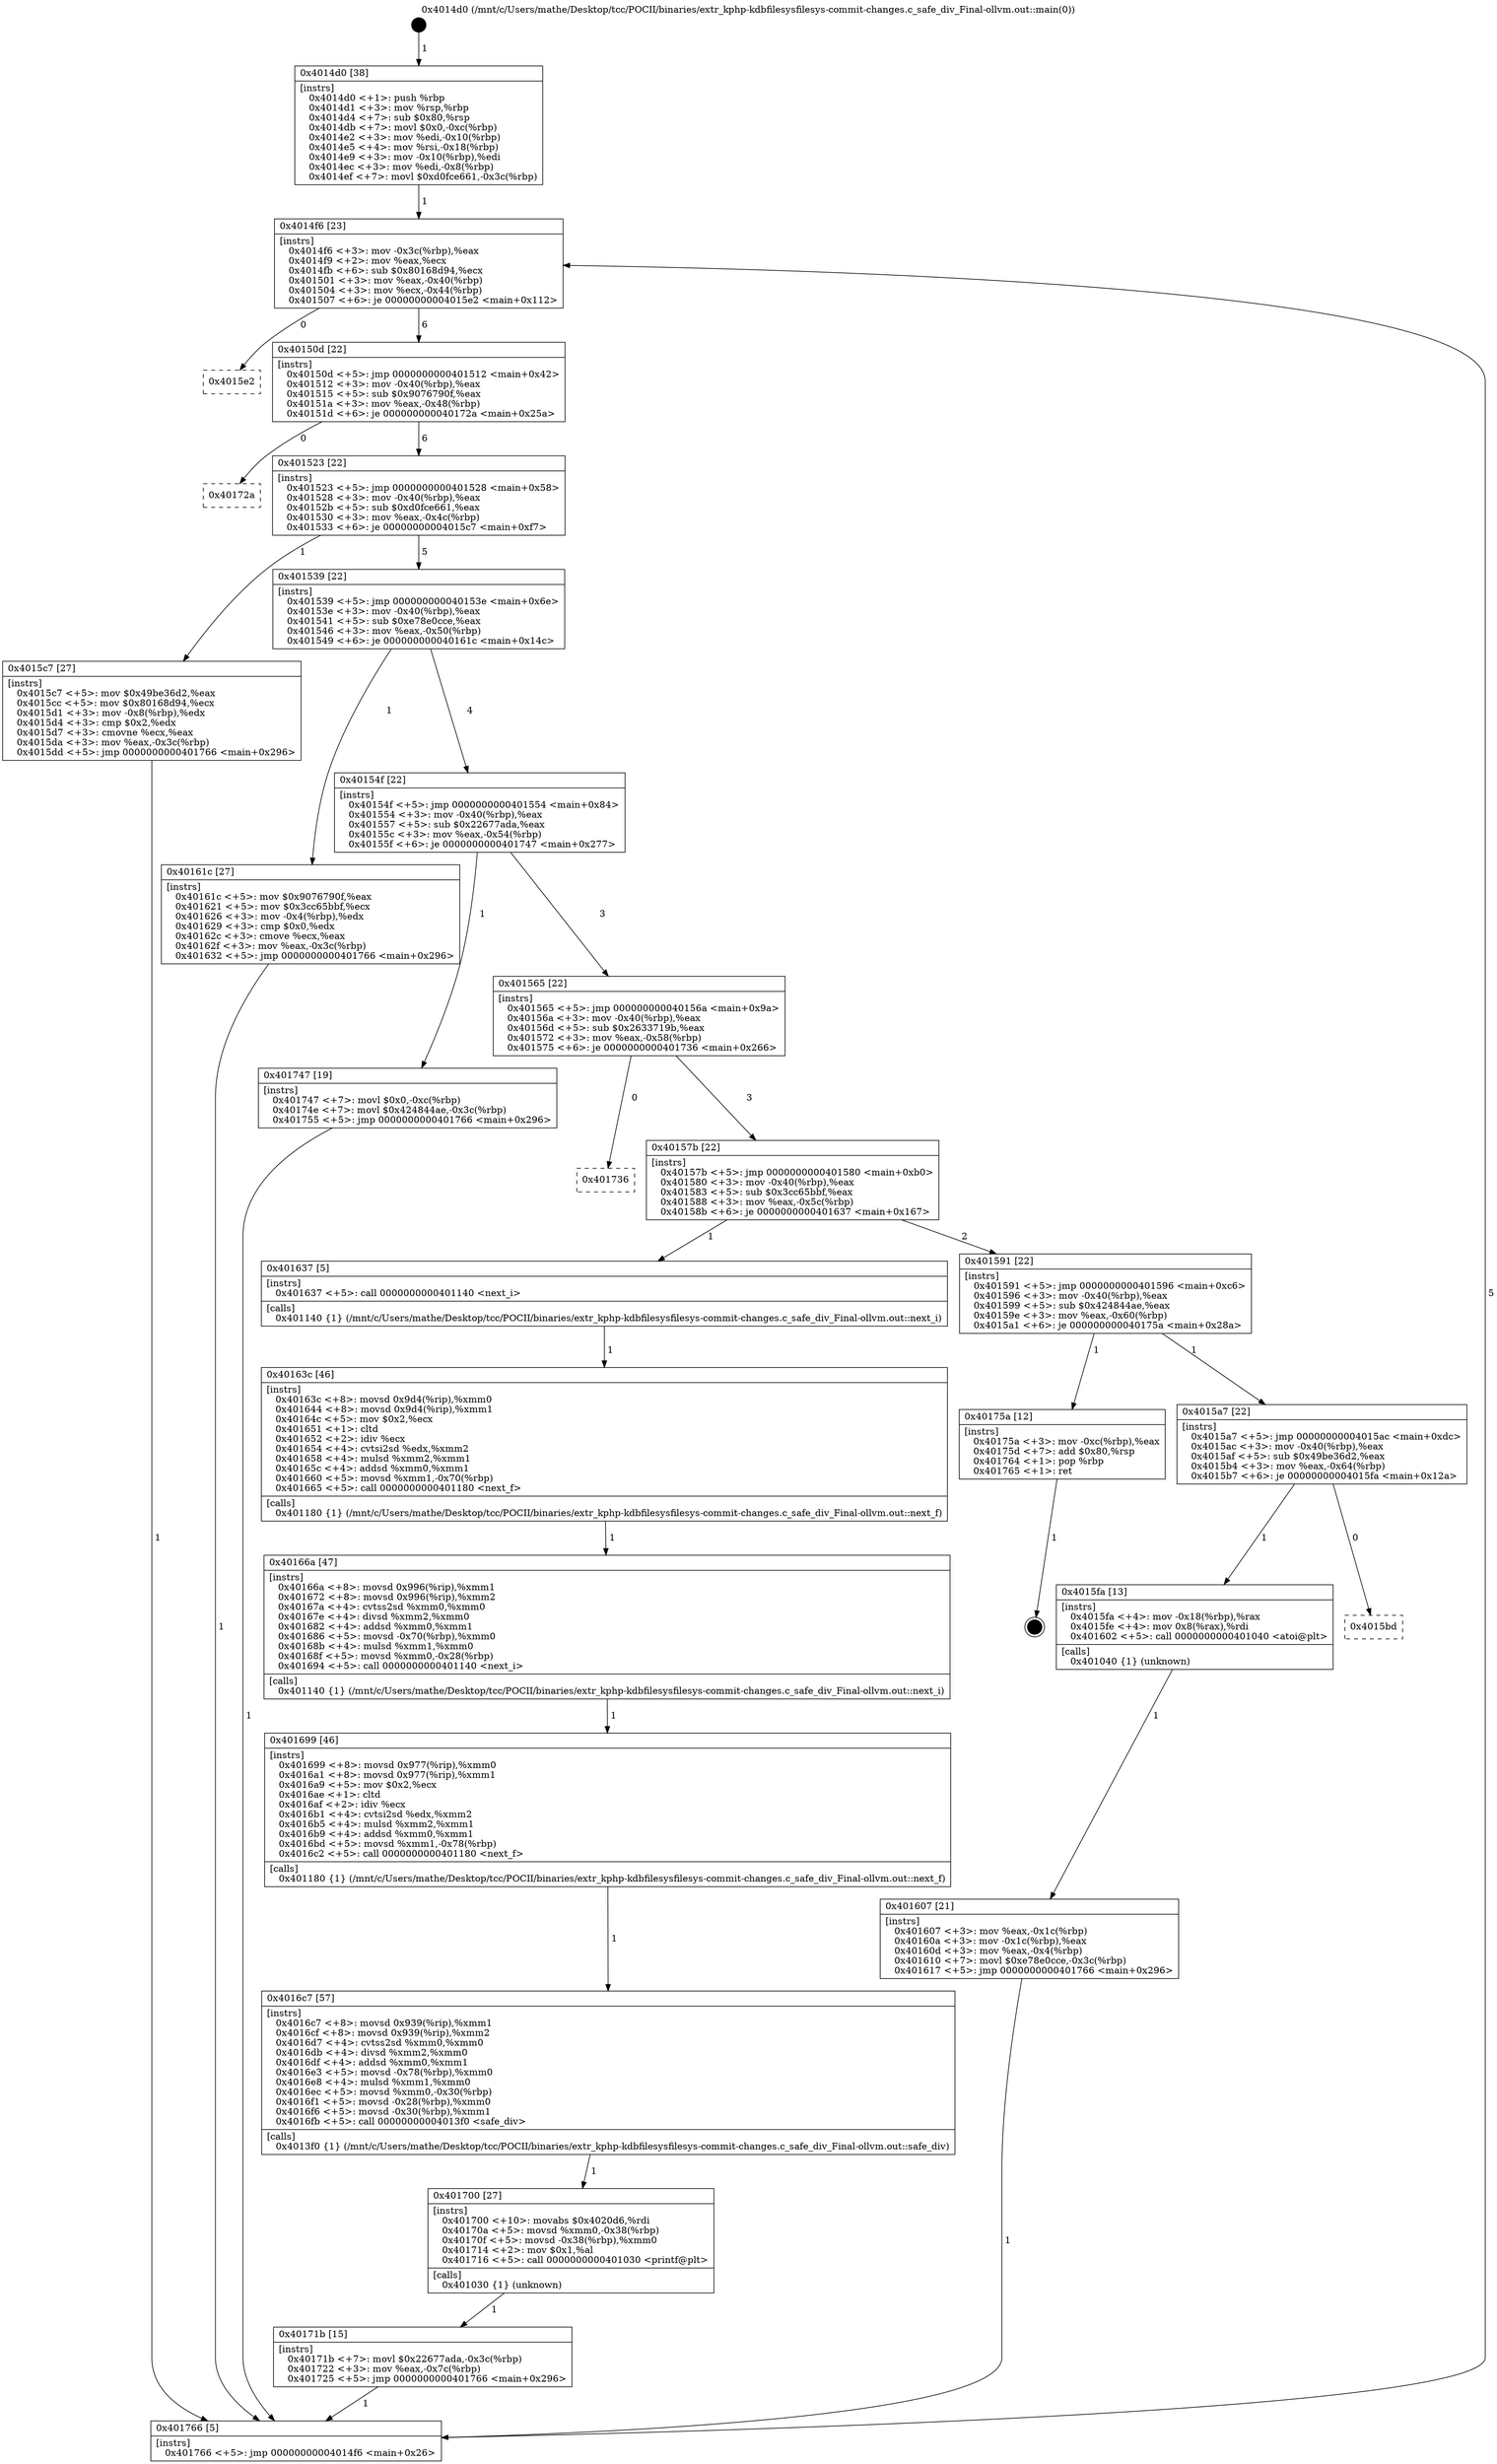 digraph "0x4014d0" {
  label = "0x4014d0 (/mnt/c/Users/mathe/Desktop/tcc/POCII/binaries/extr_kphp-kdbfilesysfilesys-commit-changes.c_safe_div_Final-ollvm.out::main(0))"
  labelloc = "t"
  node[shape=record]

  Entry [label="",width=0.3,height=0.3,shape=circle,fillcolor=black,style=filled]
  "0x4014f6" [label="{
     0x4014f6 [23]\l
     | [instrs]\l
     &nbsp;&nbsp;0x4014f6 \<+3\>: mov -0x3c(%rbp),%eax\l
     &nbsp;&nbsp;0x4014f9 \<+2\>: mov %eax,%ecx\l
     &nbsp;&nbsp;0x4014fb \<+6\>: sub $0x80168d94,%ecx\l
     &nbsp;&nbsp;0x401501 \<+3\>: mov %eax,-0x40(%rbp)\l
     &nbsp;&nbsp;0x401504 \<+3\>: mov %ecx,-0x44(%rbp)\l
     &nbsp;&nbsp;0x401507 \<+6\>: je 00000000004015e2 \<main+0x112\>\l
  }"]
  "0x4015e2" [label="{
     0x4015e2\l
  }", style=dashed]
  "0x40150d" [label="{
     0x40150d [22]\l
     | [instrs]\l
     &nbsp;&nbsp;0x40150d \<+5\>: jmp 0000000000401512 \<main+0x42\>\l
     &nbsp;&nbsp;0x401512 \<+3\>: mov -0x40(%rbp),%eax\l
     &nbsp;&nbsp;0x401515 \<+5\>: sub $0x9076790f,%eax\l
     &nbsp;&nbsp;0x40151a \<+3\>: mov %eax,-0x48(%rbp)\l
     &nbsp;&nbsp;0x40151d \<+6\>: je 000000000040172a \<main+0x25a\>\l
  }"]
  Exit [label="",width=0.3,height=0.3,shape=circle,fillcolor=black,style=filled,peripheries=2]
  "0x40172a" [label="{
     0x40172a\l
  }", style=dashed]
  "0x401523" [label="{
     0x401523 [22]\l
     | [instrs]\l
     &nbsp;&nbsp;0x401523 \<+5\>: jmp 0000000000401528 \<main+0x58\>\l
     &nbsp;&nbsp;0x401528 \<+3\>: mov -0x40(%rbp),%eax\l
     &nbsp;&nbsp;0x40152b \<+5\>: sub $0xd0fce661,%eax\l
     &nbsp;&nbsp;0x401530 \<+3\>: mov %eax,-0x4c(%rbp)\l
     &nbsp;&nbsp;0x401533 \<+6\>: je 00000000004015c7 \<main+0xf7\>\l
  }"]
  "0x40171b" [label="{
     0x40171b [15]\l
     | [instrs]\l
     &nbsp;&nbsp;0x40171b \<+7\>: movl $0x22677ada,-0x3c(%rbp)\l
     &nbsp;&nbsp;0x401722 \<+3\>: mov %eax,-0x7c(%rbp)\l
     &nbsp;&nbsp;0x401725 \<+5\>: jmp 0000000000401766 \<main+0x296\>\l
  }"]
  "0x4015c7" [label="{
     0x4015c7 [27]\l
     | [instrs]\l
     &nbsp;&nbsp;0x4015c7 \<+5\>: mov $0x49be36d2,%eax\l
     &nbsp;&nbsp;0x4015cc \<+5\>: mov $0x80168d94,%ecx\l
     &nbsp;&nbsp;0x4015d1 \<+3\>: mov -0x8(%rbp),%edx\l
     &nbsp;&nbsp;0x4015d4 \<+3\>: cmp $0x2,%edx\l
     &nbsp;&nbsp;0x4015d7 \<+3\>: cmovne %ecx,%eax\l
     &nbsp;&nbsp;0x4015da \<+3\>: mov %eax,-0x3c(%rbp)\l
     &nbsp;&nbsp;0x4015dd \<+5\>: jmp 0000000000401766 \<main+0x296\>\l
  }"]
  "0x401539" [label="{
     0x401539 [22]\l
     | [instrs]\l
     &nbsp;&nbsp;0x401539 \<+5\>: jmp 000000000040153e \<main+0x6e\>\l
     &nbsp;&nbsp;0x40153e \<+3\>: mov -0x40(%rbp),%eax\l
     &nbsp;&nbsp;0x401541 \<+5\>: sub $0xe78e0cce,%eax\l
     &nbsp;&nbsp;0x401546 \<+3\>: mov %eax,-0x50(%rbp)\l
     &nbsp;&nbsp;0x401549 \<+6\>: je 000000000040161c \<main+0x14c\>\l
  }"]
  "0x401766" [label="{
     0x401766 [5]\l
     | [instrs]\l
     &nbsp;&nbsp;0x401766 \<+5\>: jmp 00000000004014f6 \<main+0x26\>\l
  }"]
  "0x4014d0" [label="{
     0x4014d0 [38]\l
     | [instrs]\l
     &nbsp;&nbsp;0x4014d0 \<+1\>: push %rbp\l
     &nbsp;&nbsp;0x4014d1 \<+3\>: mov %rsp,%rbp\l
     &nbsp;&nbsp;0x4014d4 \<+7\>: sub $0x80,%rsp\l
     &nbsp;&nbsp;0x4014db \<+7\>: movl $0x0,-0xc(%rbp)\l
     &nbsp;&nbsp;0x4014e2 \<+3\>: mov %edi,-0x10(%rbp)\l
     &nbsp;&nbsp;0x4014e5 \<+4\>: mov %rsi,-0x18(%rbp)\l
     &nbsp;&nbsp;0x4014e9 \<+3\>: mov -0x10(%rbp),%edi\l
     &nbsp;&nbsp;0x4014ec \<+3\>: mov %edi,-0x8(%rbp)\l
     &nbsp;&nbsp;0x4014ef \<+7\>: movl $0xd0fce661,-0x3c(%rbp)\l
  }"]
  "0x401700" [label="{
     0x401700 [27]\l
     | [instrs]\l
     &nbsp;&nbsp;0x401700 \<+10\>: movabs $0x4020d6,%rdi\l
     &nbsp;&nbsp;0x40170a \<+5\>: movsd %xmm0,-0x38(%rbp)\l
     &nbsp;&nbsp;0x40170f \<+5\>: movsd -0x38(%rbp),%xmm0\l
     &nbsp;&nbsp;0x401714 \<+2\>: mov $0x1,%al\l
     &nbsp;&nbsp;0x401716 \<+5\>: call 0000000000401030 \<printf@plt\>\l
     | [calls]\l
     &nbsp;&nbsp;0x401030 \{1\} (unknown)\l
  }"]
  "0x40161c" [label="{
     0x40161c [27]\l
     | [instrs]\l
     &nbsp;&nbsp;0x40161c \<+5\>: mov $0x9076790f,%eax\l
     &nbsp;&nbsp;0x401621 \<+5\>: mov $0x3cc65bbf,%ecx\l
     &nbsp;&nbsp;0x401626 \<+3\>: mov -0x4(%rbp),%edx\l
     &nbsp;&nbsp;0x401629 \<+3\>: cmp $0x0,%edx\l
     &nbsp;&nbsp;0x40162c \<+3\>: cmove %ecx,%eax\l
     &nbsp;&nbsp;0x40162f \<+3\>: mov %eax,-0x3c(%rbp)\l
     &nbsp;&nbsp;0x401632 \<+5\>: jmp 0000000000401766 \<main+0x296\>\l
  }"]
  "0x40154f" [label="{
     0x40154f [22]\l
     | [instrs]\l
     &nbsp;&nbsp;0x40154f \<+5\>: jmp 0000000000401554 \<main+0x84\>\l
     &nbsp;&nbsp;0x401554 \<+3\>: mov -0x40(%rbp),%eax\l
     &nbsp;&nbsp;0x401557 \<+5\>: sub $0x22677ada,%eax\l
     &nbsp;&nbsp;0x40155c \<+3\>: mov %eax,-0x54(%rbp)\l
     &nbsp;&nbsp;0x40155f \<+6\>: je 0000000000401747 \<main+0x277\>\l
  }"]
  "0x4016c7" [label="{
     0x4016c7 [57]\l
     | [instrs]\l
     &nbsp;&nbsp;0x4016c7 \<+8\>: movsd 0x939(%rip),%xmm1\l
     &nbsp;&nbsp;0x4016cf \<+8\>: movsd 0x939(%rip),%xmm2\l
     &nbsp;&nbsp;0x4016d7 \<+4\>: cvtss2sd %xmm0,%xmm0\l
     &nbsp;&nbsp;0x4016db \<+4\>: divsd %xmm2,%xmm0\l
     &nbsp;&nbsp;0x4016df \<+4\>: addsd %xmm0,%xmm1\l
     &nbsp;&nbsp;0x4016e3 \<+5\>: movsd -0x78(%rbp),%xmm0\l
     &nbsp;&nbsp;0x4016e8 \<+4\>: mulsd %xmm1,%xmm0\l
     &nbsp;&nbsp;0x4016ec \<+5\>: movsd %xmm0,-0x30(%rbp)\l
     &nbsp;&nbsp;0x4016f1 \<+5\>: movsd -0x28(%rbp),%xmm0\l
     &nbsp;&nbsp;0x4016f6 \<+5\>: movsd -0x30(%rbp),%xmm1\l
     &nbsp;&nbsp;0x4016fb \<+5\>: call 00000000004013f0 \<safe_div\>\l
     | [calls]\l
     &nbsp;&nbsp;0x4013f0 \{1\} (/mnt/c/Users/mathe/Desktop/tcc/POCII/binaries/extr_kphp-kdbfilesysfilesys-commit-changes.c_safe_div_Final-ollvm.out::safe_div)\l
  }"]
  "0x401747" [label="{
     0x401747 [19]\l
     | [instrs]\l
     &nbsp;&nbsp;0x401747 \<+7\>: movl $0x0,-0xc(%rbp)\l
     &nbsp;&nbsp;0x40174e \<+7\>: movl $0x424844ae,-0x3c(%rbp)\l
     &nbsp;&nbsp;0x401755 \<+5\>: jmp 0000000000401766 \<main+0x296\>\l
  }"]
  "0x401565" [label="{
     0x401565 [22]\l
     | [instrs]\l
     &nbsp;&nbsp;0x401565 \<+5\>: jmp 000000000040156a \<main+0x9a\>\l
     &nbsp;&nbsp;0x40156a \<+3\>: mov -0x40(%rbp),%eax\l
     &nbsp;&nbsp;0x40156d \<+5\>: sub $0x2633719b,%eax\l
     &nbsp;&nbsp;0x401572 \<+3\>: mov %eax,-0x58(%rbp)\l
     &nbsp;&nbsp;0x401575 \<+6\>: je 0000000000401736 \<main+0x266\>\l
  }"]
  "0x401699" [label="{
     0x401699 [46]\l
     | [instrs]\l
     &nbsp;&nbsp;0x401699 \<+8\>: movsd 0x977(%rip),%xmm0\l
     &nbsp;&nbsp;0x4016a1 \<+8\>: movsd 0x977(%rip),%xmm1\l
     &nbsp;&nbsp;0x4016a9 \<+5\>: mov $0x2,%ecx\l
     &nbsp;&nbsp;0x4016ae \<+1\>: cltd\l
     &nbsp;&nbsp;0x4016af \<+2\>: idiv %ecx\l
     &nbsp;&nbsp;0x4016b1 \<+4\>: cvtsi2sd %edx,%xmm2\l
     &nbsp;&nbsp;0x4016b5 \<+4\>: mulsd %xmm2,%xmm1\l
     &nbsp;&nbsp;0x4016b9 \<+4\>: addsd %xmm0,%xmm1\l
     &nbsp;&nbsp;0x4016bd \<+5\>: movsd %xmm1,-0x78(%rbp)\l
     &nbsp;&nbsp;0x4016c2 \<+5\>: call 0000000000401180 \<next_f\>\l
     | [calls]\l
     &nbsp;&nbsp;0x401180 \{1\} (/mnt/c/Users/mathe/Desktop/tcc/POCII/binaries/extr_kphp-kdbfilesysfilesys-commit-changes.c_safe_div_Final-ollvm.out::next_f)\l
  }"]
  "0x401736" [label="{
     0x401736\l
  }", style=dashed]
  "0x40157b" [label="{
     0x40157b [22]\l
     | [instrs]\l
     &nbsp;&nbsp;0x40157b \<+5\>: jmp 0000000000401580 \<main+0xb0\>\l
     &nbsp;&nbsp;0x401580 \<+3\>: mov -0x40(%rbp),%eax\l
     &nbsp;&nbsp;0x401583 \<+5\>: sub $0x3cc65bbf,%eax\l
     &nbsp;&nbsp;0x401588 \<+3\>: mov %eax,-0x5c(%rbp)\l
     &nbsp;&nbsp;0x40158b \<+6\>: je 0000000000401637 \<main+0x167\>\l
  }"]
  "0x40166a" [label="{
     0x40166a [47]\l
     | [instrs]\l
     &nbsp;&nbsp;0x40166a \<+8\>: movsd 0x996(%rip),%xmm1\l
     &nbsp;&nbsp;0x401672 \<+8\>: movsd 0x996(%rip),%xmm2\l
     &nbsp;&nbsp;0x40167a \<+4\>: cvtss2sd %xmm0,%xmm0\l
     &nbsp;&nbsp;0x40167e \<+4\>: divsd %xmm2,%xmm0\l
     &nbsp;&nbsp;0x401682 \<+4\>: addsd %xmm0,%xmm1\l
     &nbsp;&nbsp;0x401686 \<+5\>: movsd -0x70(%rbp),%xmm0\l
     &nbsp;&nbsp;0x40168b \<+4\>: mulsd %xmm1,%xmm0\l
     &nbsp;&nbsp;0x40168f \<+5\>: movsd %xmm0,-0x28(%rbp)\l
     &nbsp;&nbsp;0x401694 \<+5\>: call 0000000000401140 \<next_i\>\l
     | [calls]\l
     &nbsp;&nbsp;0x401140 \{1\} (/mnt/c/Users/mathe/Desktop/tcc/POCII/binaries/extr_kphp-kdbfilesysfilesys-commit-changes.c_safe_div_Final-ollvm.out::next_i)\l
  }"]
  "0x401637" [label="{
     0x401637 [5]\l
     | [instrs]\l
     &nbsp;&nbsp;0x401637 \<+5\>: call 0000000000401140 \<next_i\>\l
     | [calls]\l
     &nbsp;&nbsp;0x401140 \{1\} (/mnt/c/Users/mathe/Desktop/tcc/POCII/binaries/extr_kphp-kdbfilesysfilesys-commit-changes.c_safe_div_Final-ollvm.out::next_i)\l
  }"]
  "0x401591" [label="{
     0x401591 [22]\l
     | [instrs]\l
     &nbsp;&nbsp;0x401591 \<+5\>: jmp 0000000000401596 \<main+0xc6\>\l
     &nbsp;&nbsp;0x401596 \<+3\>: mov -0x40(%rbp),%eax\l
     &nbsp;&nbsp;0x401599 \<+5\>: sub $0x424844ae,%eax\l
     &nbsp;&nbsp;0x40159e \<+3\>: mov %eax,-0x60(%rbp)\l
     &nbsp;&nbsp;0x4015a1 \<+6\>: je 000000000040175a \<main+0x28a\>\l
  }"]
  "0x40163c" [label="{
     0x40163c [46]\l
     | [instrs]\l
     &nbsp;&nbsp;0x40163c \<+8\>: movsd 0x9d4(%rip),%xmm0\l
     &nbsp;&nbsp;0x401644 \<+8\>: movsd 0x9d4(%rip),%xmm1\l
     &nbsp;&nbsp;0x40164c \<+5\>: mov $0x2,%ecx\l
     &nbsp;&nbsp;0x401651 \<+1\>: cltd\l
     &nbsp;&nbsp;0x401652 \<+2\>: idiv %ecx\l
     &nbsp;&nbsp;0x401654 \<+4\>: cvtsi2sd %edx,%xmm2\l
     &nbsp;&nbsp;0x401658 \<+4\>: mulsd %xmm2,%xmm1\l
     &nbsp;&nbsp;0x40165c \<+4\>: addsd %xmm0,%xmm1\l
     &nbsp;&nbsp;0x401660 \<+5\>: movsd %xmm1,-0x70(%rbp)\l
     &nbsp;&nbsp;0x401665 \<+5\>: call 0000000000401180 \<next_f\>\l
     | [calls]\l
     &nbsp;&nbsp;0x401180 \{1\} (/mnt/c/Users/mathe/Desktop/tcc/POCII/binaries/extr_kphp-kdbfilesysfilesys-commit-changes.c_safe_div_Final-ollvm.out::next_f)\l
  }"]
  "0x40175a" [label="{
     0x40175a [12]\l
     | [instrs]\l
     &nbsp;&nbsp;0x40175a \<+3\>: mov -0xc(%rbp),%eax\l
     &nbsp;&nbsp;0x40175d \<+7\>: add $0x80,%rsp\l
     &nbsp;&nbsp;0x401764 \<+1\>: pop %rbp\l
     &nbsp;&nbsp;0x401765 \<+1\>: ret\l
  }"]
  "0x4015a7" [label="{
     0x4015a7 [22]\l
     | [instrs]\l
     &nbsp;&nbsp;0x4015a7 \<+5\>: jmp 00000000004015ac \<main+0xdc\>\l
     &nbsp;&nbsp;0x4015ac \<+3\>: mov -0x40(%rbp),%eax\l
     &nbsp;&nbsp;0x4015af \<+5\>: sub $0x49be36d2,%eax\l
     &nbsp;&nbsp;0x4015b4 \<+3\>: mov %eax,-0x64(%rbp)\l
     &nbsp;&nbsp;0x4015b7 \<+6\>: je 00000000004015fa \<main+0x12a\>\l
  }"]
  "0x401607" [label="{
     0x401607 [21]\l
     | [instrs]\l
     &nbsp;&nbsp;0x401607 \<+3\>: mov %eax,-0x1c(%rbp)\l
     &nbsp;&nbsp;0x40160a \<+3\>: mov -0x1c(%rbp),%eax\l
     &nbsp;&nbsp;0x40160d \<+3\>: mov %eax,-0x4(%rbp)\l
     &nbsp;&nbsp;0x401610 \<+7\>: movl $0xe78e0cce,-0x3c(%rbp)\l
     &nbsp;&nbsp;0x401617 \<+5\>: jmp 0000000000401766 \<main+0x296\>\l
  }"]
  "0x4015fa" [label="{
     0x4015fa [13]\l
     | [instrs]\l
     &nbsp;&nbsp;0x4015fa \<+4\>: mov -0x18(%rbp),%rax\l
     &nbsp;&nbsp;0x4015fe \<+4\>: mov 0x8(%rax),%rdi\l
     &nbsp;&nbsp;0x401602 \<+5\>: call 0000000000401040 \<atoi@plt\>\l
     | [calls]\l
     &nbsp;&nbsp;0x401040 \{1\} (unknown)\l
  }"]
  "0x4015bd" [label="{
     0x4015bd\l
  }", style=dashed]
  Entry -> "0x4014d0" [label=" 1"]
  "0x4014f6" -> "0x4015e2" [label=" 0"]
  "0x4014f6" -> "0x40150d" [label=" 6"]
  "0x40175a" -> Exit [label=" 1"]
  "0x40150d" -> "0x40172a" [label=" 0"]
  "0x40150d" -> "0x401523" [label=" 6"]
  "0x401747" -> "0x401766" [label=" 1"]
  "0x401523" -> "0x4015c7" [label=" 1"]
  "0x401523" -> "0x401539" [label=" 5"]
  "0x4015c7" -> "0x401766" [label=" 1"]
  "0x4014d0" -> "0x4014f6" [label=" 1"]
  "0x401766" -> "0x4014f6" [label=" 5"]
  "0x40171b" -> "0x401766" [label=" 1"]
  "0x401539" -> "0x40161c" [label=" 1"]
  "0x401539" -> "0x40154f" [label=" 4"]
  "0x401700" -> "0x40171b" [label=" 1"]
  "0x40154f" -> "0x401747" [label=" 1"]
  "0x40154f" -> "0x401565" [label=" 3"]
  "0x4016c7" -> "0x401700" [label=" 1"]
  "0x401565" -> "0x401736" [label=" 0"]
  "0x401565" -> "0x40157b" [label=" 3"]
  "0x401699" -> "0x4016c7" [label=" 1"]
  "0x40157b" -> "0x401637" [label=" 1"]
  "0x40157b" -> "0x401591" [label=" 2"]
  "0x40166a" -> "0x401699" [label=" 1"]
  "0x401591" -> "0x40175a" [label=" 1"]
  "0x401591" -> "0x4015a7" [label=" 1"]
  "0x40163c" -> "0x40166a" [label=" 1"]
  "0x4015a7" -> "0x4015fa" [label=" 1"]
  "0x4015a7" -> "0x4015bd" [label=" 0"]
  "0x4015fa" -> "0x401607" [label=" 1"]
  "0x401607" -> "0x401766" [label=" 1"]
  "0x40161c" -> "0x401766" [label=" 1"]
  "0x401637" -> "0x40163c" [label=" 1"]
}
